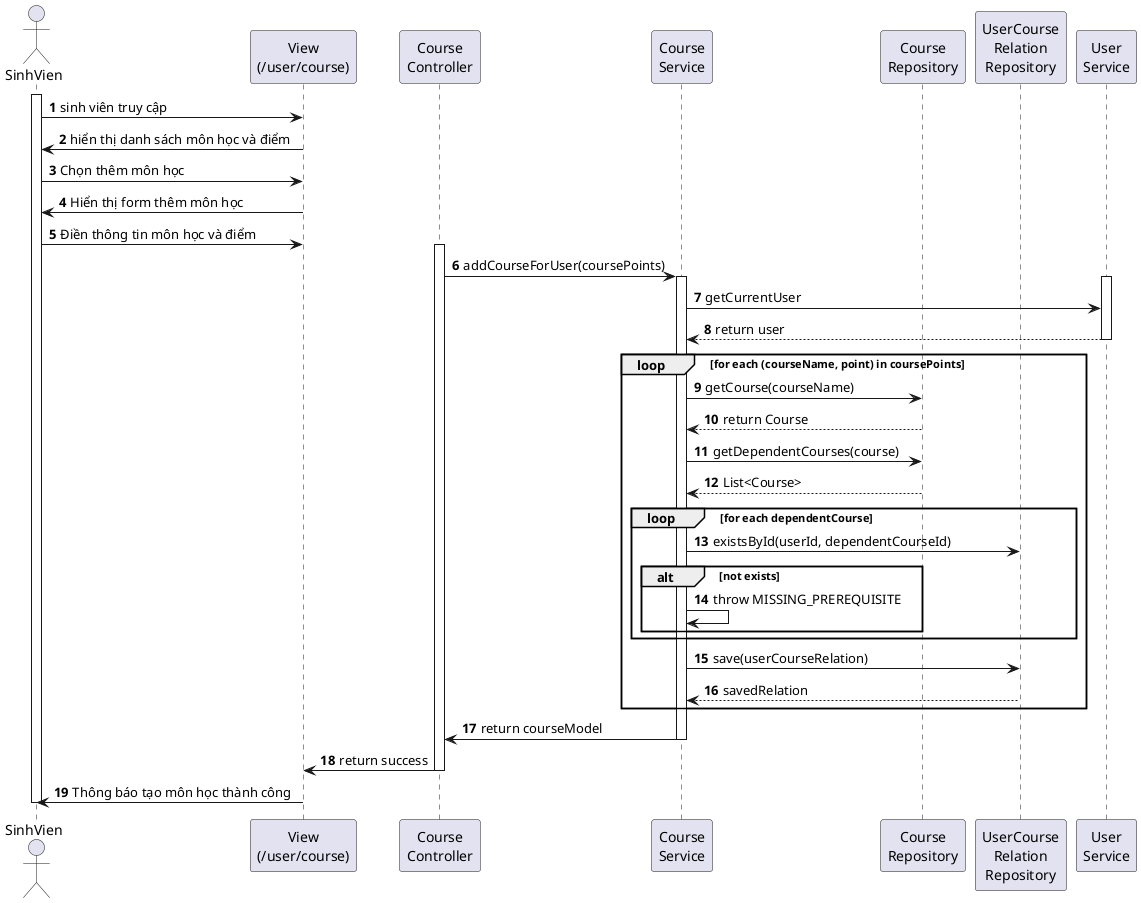 @startuml
autonumber
actor SinhVien as SV

participant "View\n(/user/course)" as View
participant "Course\nController" as Controller
participant "Course\nService" as Service
participant "Course\nRepository" as CourseRepo
participant "UserCourse\nRelation\nRepository" as UCRRepo
participant "User\nService" as UService

activate SV
SV -> View : sinh viên truy cập
View -> SV : hiển thị danh sách môn học và điểm
SV -> View : Chọn thêm môn học
View -> SV : Hiển thị form thêm môn học
SV -> View : Điền thông tin môn học và điểm

activate Controller
Controller -> Service : addCourseForUser(coursePoints)
activate Service

activate UService
Service -> UService: getCurrentUser
UService --> Service: return user
deactivate UService

loop for each (courseName, point) in coursePoints
    Service -> CourseRepo : getCourse(courseName)
    CourseRepo --> Service : return Course

    Service -> CourseRepo : getDependentCourses(course)
    CourseRepo --> Service : List<Course>

    loop for each dependentCourse
        Service -> UCRRepo : existsById(userId, dependentCourseId)
        alt not exists
            Service -> Service : throw MISSING_PREREQUISITE
        end
    end

    Service -> UCRRepo : save(userCourseRelation)
    UCRRepo --> Service : savedRelation
end

Service -> Controller : return courseModel
deactivate Service

Controller -> View : return success
deactivate Controller

View -> SV : Thông báo tạo môn học thành công
deactivate SV 

@enduml
